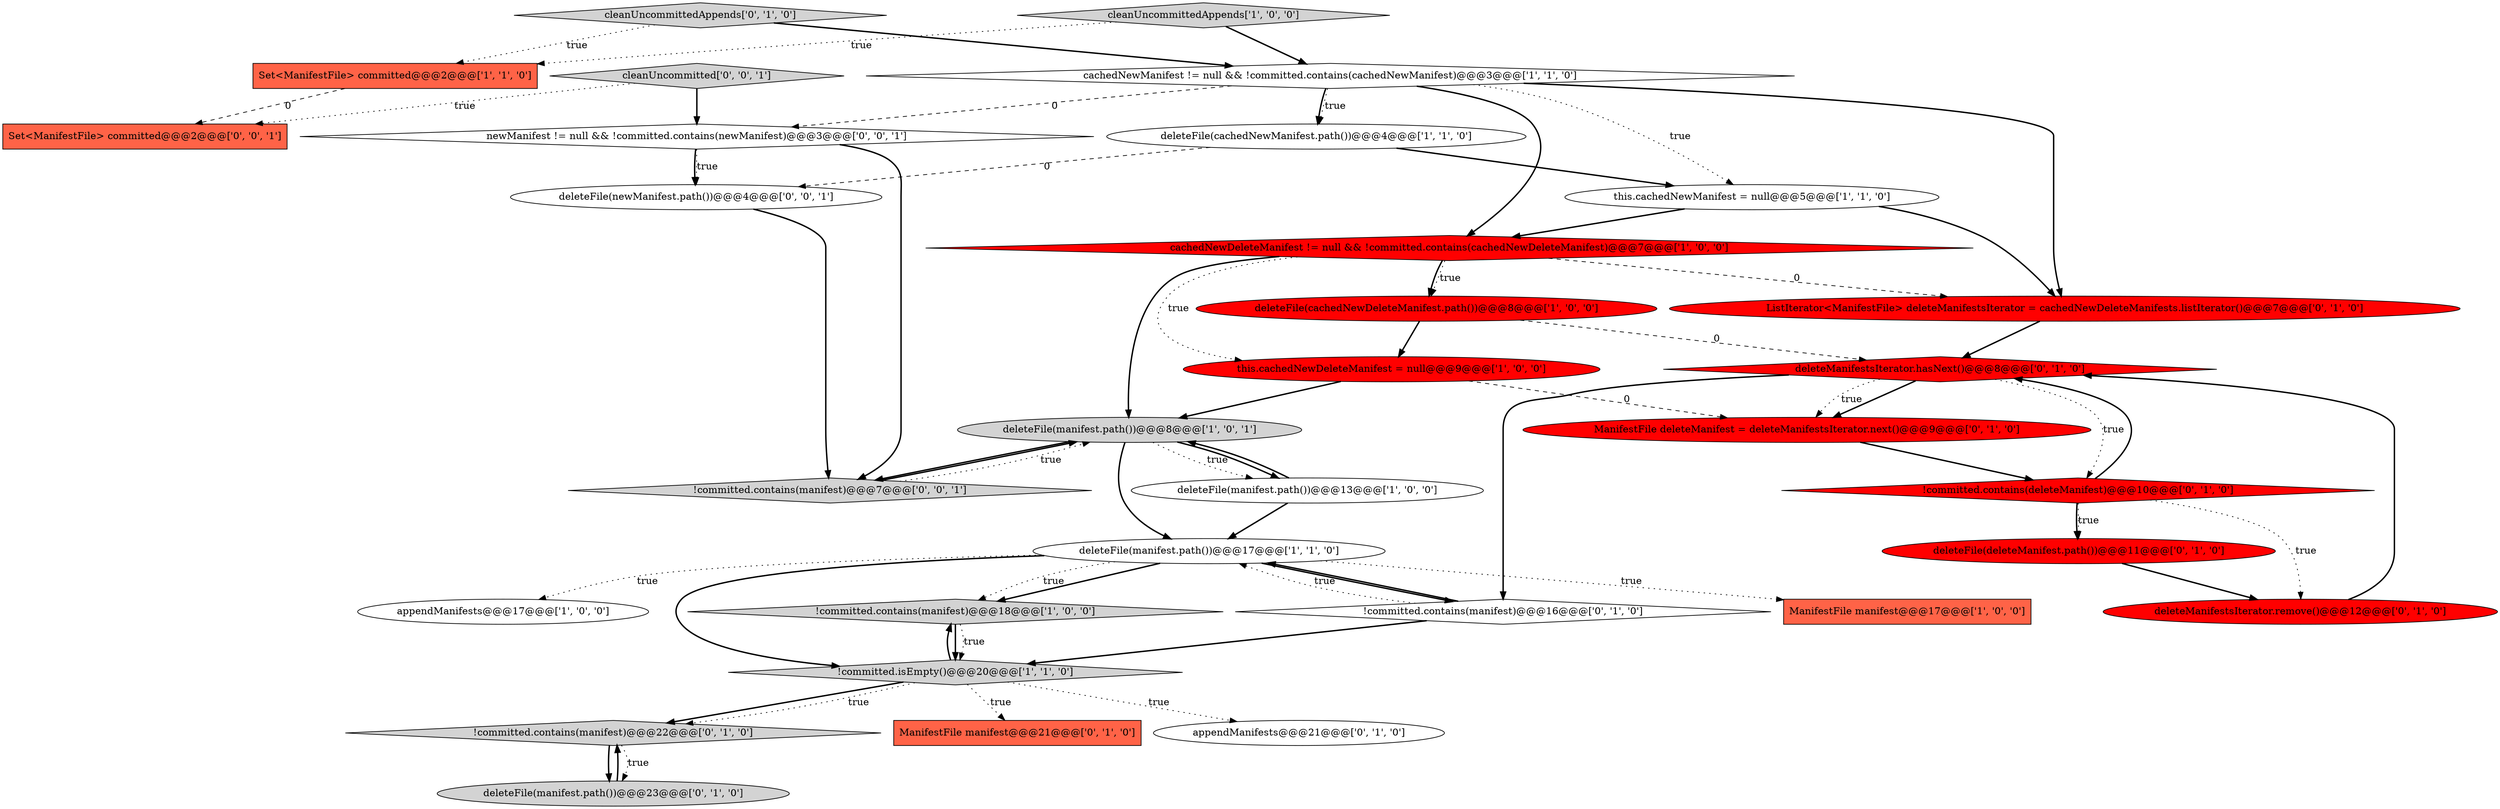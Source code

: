 digraph {
8 [style = filled, label = "appendManifests@@@17@@@['1', '0', '0']", fillcolor = white, shape = ellipse image = "AAA0AAABBB1BBB"];
26 [style = filled, label = "deleteFile(deleteManifest.path())@@@11@@@['0', '1', '0']", fillcolor = red, shape = ellipse image = "AAA1AAABBB2BBB"];
25 [style = filled, label = "deleteFile(manifest.path())@@@23@@@['0', '1', '0']", fillcolor = lightgray, shape = ellipse image = "AAA0AAABBB2BBB"];
15 [style = filled, label = "cleanUncommittedAppends['0', '1', '0']", fillcolor = lightgray, shape = diamond image = "AAA0AAABBB2BBB"];
14 [style = filled, label = "!committed.contains(manifest)@@@18@@@['1', '0', '0']", fillcolor = lightgray, shape = diamond image = "AAA0AAABBB1BBB"];
31 [style = filled, label = "newManifest != null && !committed.contains(newManifest)@@@3@@@['0', '0', '1']", fillcolor = white, shape = diamond image = "AAA0AAABBB3BBB"];
2 [style = filled, label = "ManifestFile manifest@@@17@@@['1', '0', '0']", fillcolor = tomato, shape = box image = "AAA0AAABBB1BBB"];
18 [style = filled, label = "!committed.contains(manifest)@@@22@@@['0', '1', '0']", fillcolor = lightgray, shape = diamond image = "AAA0AAABBB2BBB"];
12 [style = filled, label = "deleteFile(cachedNewDeleteManifest.path())@@@8@@@['1', '0', '0']", fillcolor = red, shape = ellipse image = "AAA1AAABBB1BBB"];
24 [style = filled, label = "!committed.contains(deleteManifest)@@@10@@@['0', '1', '0']", fillcolor = red, shape = diamond image = "AAA1AAABBB2BBB"];
6 [style = filled, label = "!committed.isEmpty()@@@20@@@['1', '1', '0']", fillcolor = lightgray, shape = diamond image = "AAA0AAABBB1BBB"];
3 [style = filled, label = "this.cachedNewManifest = null@@@5@@@['1', '1', '0']", fillcolor = white, shape = ellipse image = "AAA0AAABBB1BBB"];
9 [style = filled, label = "deleteFile(manifest.path())@@@8@@@['1', '0', '1']", fillcolor = lightgray, shape = ellipse image = "AAA0AAABBB1BBB"];
16 [style = filled, label = "ManifestFile manifest@@@21@@@['0', '1', '0']", fillcolor = tomato, shape = box image = "AAA0AAABBB2BBB"];
20 [style = filled, label = "deleteManifestsIterator.remove()@@@12@@@['0', '1', '0']", fillcolor = red, shape = ellipse image = "AAA1AAABBB2BBB"];
21 [style = filled, label = "!committed.contains(manifest)@@@16@@@['0', '1', '0']", fillcolor = white, shape = diamond image = "AAA0AAABBB2BBB"];
1 [style = filled, label = "cachedNewDeleteManifest != null && !committed.contains(cachedNewDeleteManifest)@@@7@@@['1', '0', '0']", fillcolor = red, shape = diamond image = "AAA1AAABBB1BBB"];
13 [style = filled, label = "deleteFile(manifest.path())@@@13@@@['1', '0', '0']", fillcolor = white, shape = ellipse image = "AAA0AAABBB1BBB"];
10 [style = filled, label = "cleanUncommittedAppends['1', '0', '0']", fillcolor = lightgray, shape = diamond image = "AAA0AAABBB1BBB"];
17 [style = filled, label = "deleteManifestsIterator.hasNext()@@@8@@@['0', '1', '0']", fillcolor = red, shape = diamond image = "AAA1AAABBB2BBB"];
23 [style = filled, label = "ManifestFile deleteManifest = deleteManifestsIterator.next()@@@9@@@['0', '1', '0']", fillcolor = red, shape = ellipse image = "AAA1AAABBB2BBB"];
11 [style = filled, label = "cachedNewManifest != null && !committed.contains(cachedNewManifest)@@@3@@@['1', '1', '0']", fillcolor = white, shape = diamond image = "AAA0AAABBB1BBB"];
27 [style = filled, label = "cleanUncommitted['0', '0', '1']", fillcolor = lightgray, shape = diamond image = "AAA0AAABBB3BBB"];
29 [style = filled, label = "deleteFile(newManifest.path())@@@4@@@['0', '0', '1']", fillcolor = white, shape = ellipse image = "AAA0AAABBB3BBB"];
19 [style = filled, label = "appendManifests@@@21@@@['0', '1', '0']", fillcolor = white, shape = ellipse image = "AAA0AAABBB2BBB"];
28 [style = filled, label = "!committed.contains(manifest)@@@7@@@['0', '0', '1']", fillcolor = lightgray, shape = diamond image = "AAA0AAABBB3BBB"];
30 [style = filled, label = "Set<ManifestFile> committed@@@2@@@['0', '0', '1']", fillcolor = tomato, shape = box image = "AAA0AAABBB3BBB"];
22 [style = filled, label = "ListIterator<ManifestFile> deleteManifestsIterator = cachedNewDeleteManifests.listIterator()@@@7@@@['0', '1', '0']", fillcolor = red, shape = ellipse image = "AAA1AAABBB2BBB"];
5 [style = filled, label = "this.cachedNewDeleteManifest = null@@@9@@@['1', '0', '0']", fillcolor = red, shape = ellipse image = "AAA1AAABBB1BBB"];
4 [style = filled, label = "deleteFile(manifest.path())@@@17@@@['1', '1', '0']", fillcolor = white, shape = ellipse image = "AAA0AAABBB1BBB"];
7 [style = filled, label = "Set<ManifestFile> committed@@@2@@@['1', '1', '0']", fillcolor = tomato, shape = box image = "AAA0AAABBB1BBB"];
0 [style = filled, label = "deleteFile(cachedNewManifest.path())@@@4@@@['1', '1', '0']", fillcolor = white, shape = ellipse image = "AAA0AAABBB1BBB"];
0->3 [style = bold, label=""];
4->14 [style = bold, label=""];
20->17 [style = bold, label=""];
12->5 [style = bold, label=""];
18->25 [style = dotted, label="true"];
3->1 [style = bold, label=""];
5->9 [style = bold, label=""];
21->6 [style = bold, label=""];
11->1 [style = bold, label=""];
4->6 [style = bold, label=""];
5->23 [style = dashed, label="0"];
6->18 [style = bold, label=""];
17->24 [style = dotted, label="true"];
9->4 [style = bold, label=""];
25->18 [style = bold, label=""];
4->21 [style = bold, label=""];
4->8 [style = dotted, label="true"];
12->17 [style = dashed, label="0"];
28->9 [style = bold, label=""];
26->20 [style = bold, label=""];
31->29 [style = bold, label=""];
27->31 [style = bold, label=""];
4->14 [style = dotted, label="true"];
15->7 [style = dotted, label="true"];
3->22 [style = bold, label=""];
21->4 [style = dotted, label="true"];
6->19 [style = dotted, label="true"];
17->23 [style = bold, label=""];
1->9 [style = bold, label=""];
17->23 [style = dotted, label="true"];
4->2 [style = dotted, label="true"];
1->22 [style = dashed, label="0"];
29->28 [style = bold, label=""];
6->14 [style = bold, label=""];
9->28 [style = bold, label=""];
24->26 [style = bold, label=""];
27->30 [style = dotted, label="true"];
23->24 [style = bold, label=""];
11->0 [style = bold, label=""];
10->11 [style = bold, label=""];
6->18 [style = dotted, label="true"];
15->11 [style = bold, label=""];
24->26 [style = dotted, label="true"];
11->31 [style = dashed, label="0"];
11->0 [style = dotted, label="true"];
24->20 [style = dotted, label="true"];
9->13 [style = dotted, label="true"];
1->12 [style = dotted, label="true"];
24->17 [style = bold, label=""];
28->9 [style = dotted, label="true"];
7->30 [style = dashed, label="0"];
1->12 [style = bold, label=""];
11->22 [style = bold, label=""];
18->25 [style = bold, label=""];
22->17 [style = bold, label=""];
0->29 [style = dashed, label="0"];
13->9 [style = bold, label=""];
21->4 [style = bold, label=""];
31->28 [style = bold, label=""];
31->29 [style = dotted, label="true"];
11->3 [style = dotted, label="true"];
1->5 [style = dotted, label="true"];
17->21 [style = bold, label=""];
14->6 [style = bold, label=""];
10->7 [style = dotted, label="true"];
6->16 [style = dotted, label="true"];
9->13 [style = bold, label=""];
13->4 [style = bold, label=""];
14->6 [style = dotted, label="true"];
}
